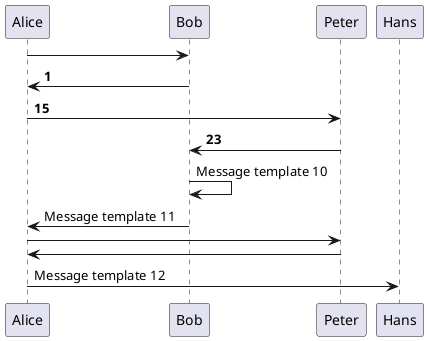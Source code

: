 @startuml

Alice -> Bob
autonumber
Bob -> Alice

autonumber 15 8
Alice -> Peter
Peter -> Bob

autonumber 10 "Message template ##"
Bob -> Bob
Bob -> Alice

autonumber stop
Alice -> Peter
Peter -> Alice

autonumber resume
Alice -> Hans

@enduml